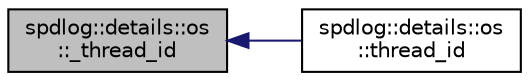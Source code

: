 digraph "spdlog::details::os::_thread_id"
{
  edge [fontname="Helvetica",fontsize="10",labelfontname="Helvetica",labelfontsize="10"];
  node [fontname="Helvetica",fontsize="10",shape=record];
  rankdir="LR";
  Node1 [label="spdlog::details::os\l::_thread_id",height=0.2,width=0.4,color="black", fillcolor="grey75", style="filled" fontcolor="black"];
  Node1 -> Node2 [dir="back",color="midnightblue",fontsize="10",style="solid",fontname="Helvetica"];
  Node2 [label="spdlog::details::os\l::thread_id",height=0.2,width=0.4,color="black", fillcolor="white", style="filled",URL="$namespacespdlog_1_1details_1_1os.html#ad0fc3a9bd510324d2d5f31acb3607e90"];
}
